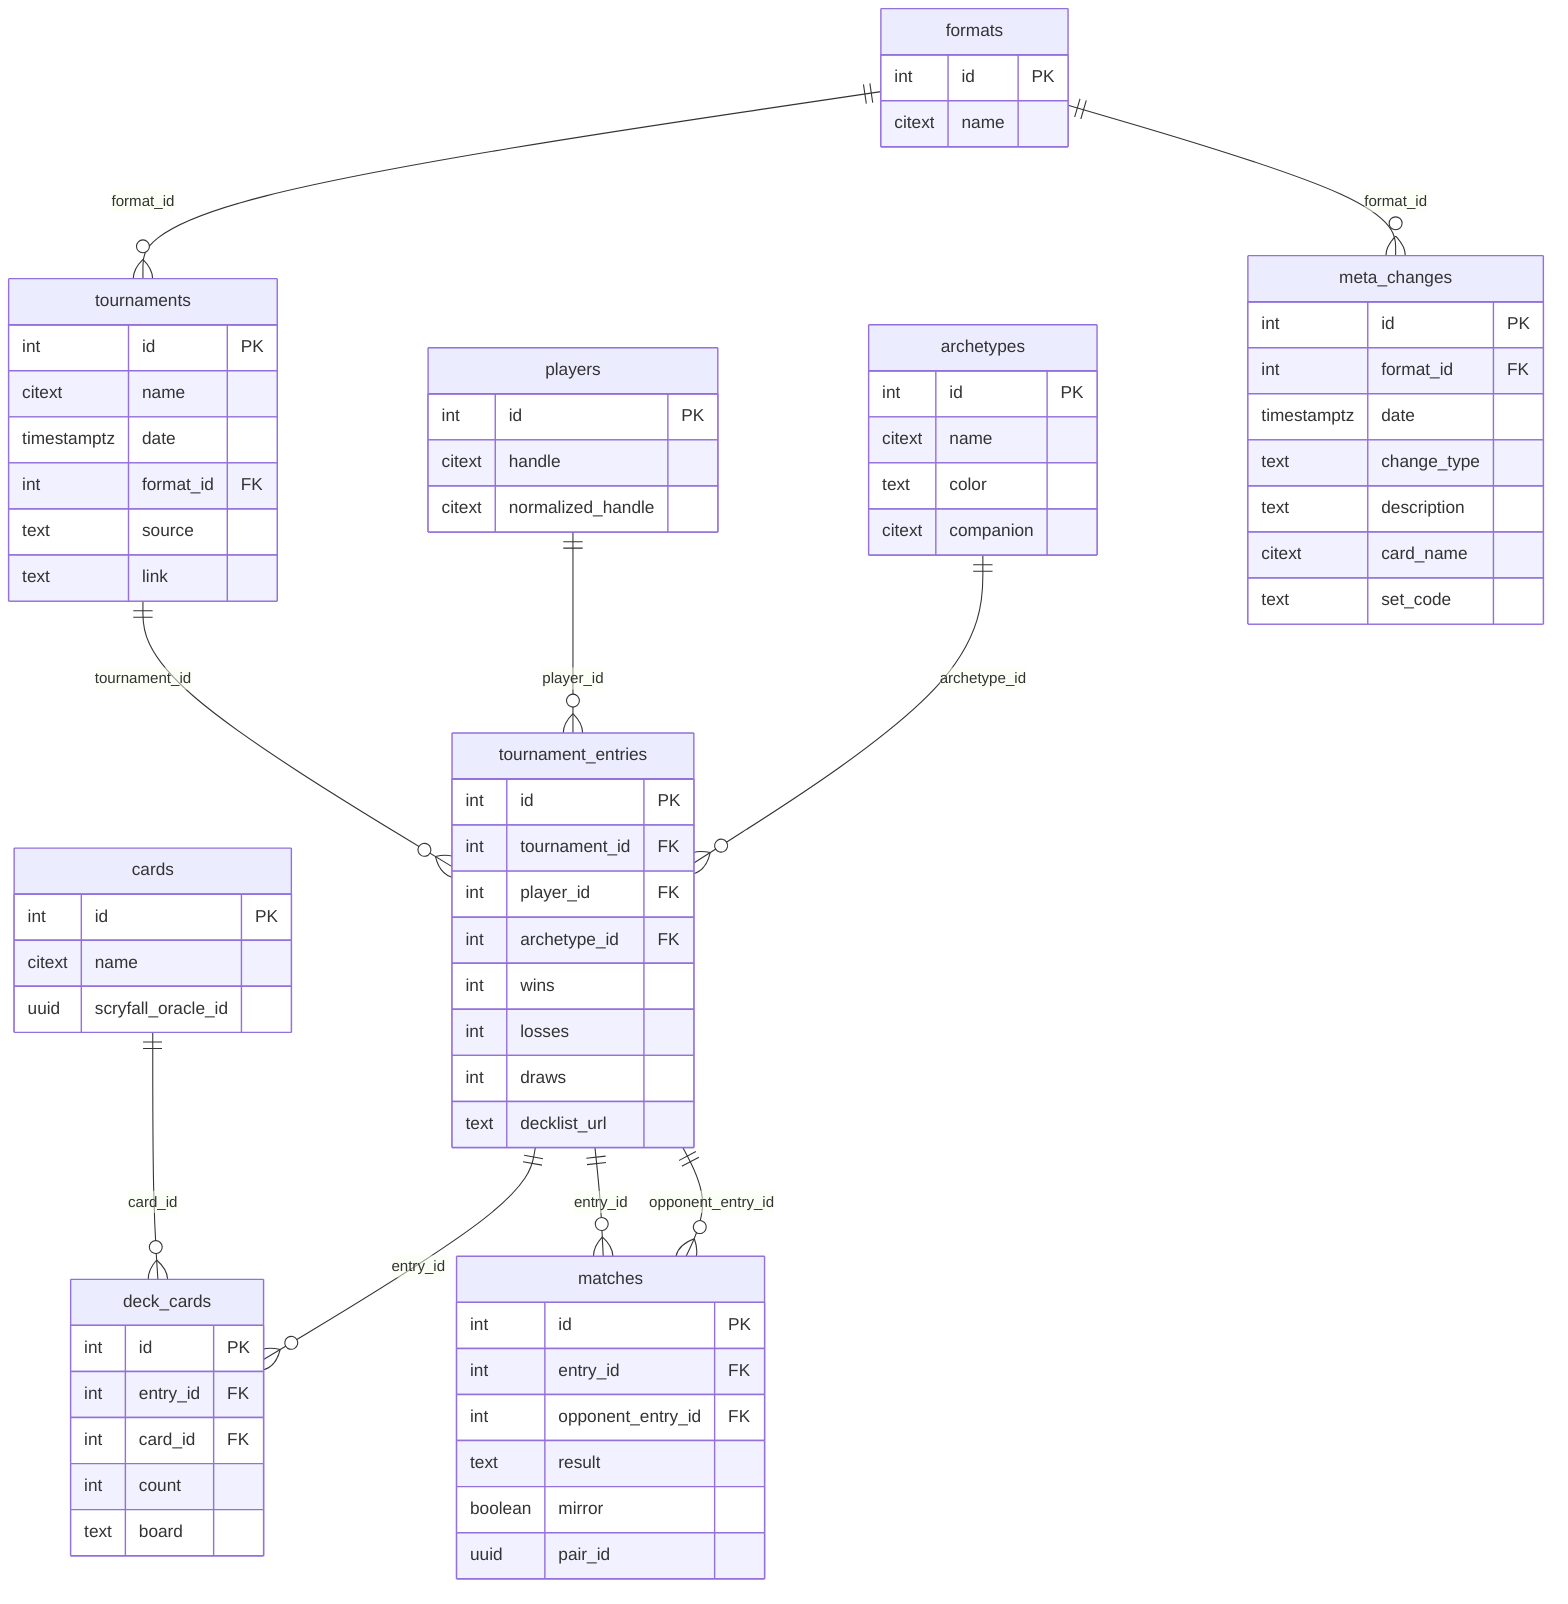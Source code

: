 erDiagram
    %% Enumerations (conceptual):
    %% - tournaments.source: MTGO | Melee | Other
    %% - deck_cards.board: MAIN | SIDE
    %% - matches.result: WIN | LOSS | DRAW

    formats {
        int id PK
        citext name
    }

    meta_changes {
        int id PK
        int format_id FK 
        timestamptz date 
        text change_type 
        text description
        citext card_name
        text set_code
    }

    players {
        int id PK
        citext handle 
        citext normalized_handle 
    }

    cards {
        int id PK
        citext name 
        uuid scryfall_oracle_id
    }

    archetypes {
        int id PK
        citext name 
        text color
        citext companion
    }

    tournaments {
        int id PK
        citext name 
        timestamptz date 
        int format_id FK 
        text source 
        text link
    }

    tournament_entries {
        int id PK
        int tournament_id FK 
        int player_id FK 
        int archetype_id FK 
        int wins 
        int losses 
        int draws 
        text decklist_url
        %% UNIQUE (tournament_id, player_id)
    }

    deck_cards {
        int id PK
        int entry_id FK 
        int card_id FK 
        int count 
        text board 
        %% board: MAIN | SIDE
        %% UNIQUE (entry_id, card_id, board)
    }

    matches {
        int id PK
        int entry_id FK 
        int opponent_entry_id FK 
        text result 
        %% result: WIN | LOSS | DRAW (from entry_id's perspective)
        boolean mirror 
        uuid pair_id
        %% pair_id: UUID shared by both rows of a real pairing
        %% Index: create an index on pair_id (no uniqueness constraint)
        %% To avoid double-counting in queries, aggregate by pair_id or filter to entry_id < opponent_entry_id
    }

    %% Relationships
    formats ||--o{ tournaments : "format_id"
    formats ||--o{ meta_changes : "format_id"
    tournaments ||--o{ tournament_entries : "tournament_id"
    players ||--o{ tournament_entries : "player_id"
    archetypes ||--o{ tournament_entries : "archetype_id"
    tournament_entries ||--o{ deck_cards : "entry_id"
    cards ||--o{ deck_cards : "card_id"
    tournament_entries ||--o{ matches : "entry_id"
    tournament_entries ||--o{ matches : "opponent_entry_id"
